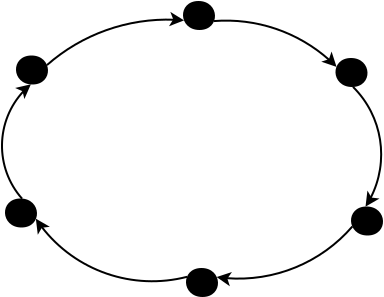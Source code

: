 <?xml version="1.0" encoding="UTF-8"?>
<dia:diagram xmlns:dia="http://www.lysator.liu.se/~alla/dia/">
  <dia:layer name="Фон" visible="true" active="true">
    <dia:object type="Standard - Beziergon" version="0" id="O0">
      <dia:attribute name="obj_pos">
        <dia:point val="22.75,7.7"/>
      </dia:attribute>
      <dia:attribute name="obj_bb">
        <dia:rectangle val="21.974,7.65;23.576,9.1"/>
      </dia:attribute>
      <dia:attribute name="bez_points">
        <dia:point val="22.75,7.7"/>
        <dia:point val="23.75,7.7"/>
        <dia:point val="23.8,9.05"/>
        <dia:point val="22.8,9.05"/>
        <dia:point val="21.8,9.05"/>
        <dia:point val="21.75,7.7"/>
      </dia:attribute>
      <dia:attribute name="corner_types">
        <dia:enum val="0"/>
        <dia:enum val="1"/>
        <dia:enum val="0"/>
      </dia:attribute>
      <dia:attribute name="line_width">
        <dia:real val="0.1"/>
      </dia:attribute>
      <dia:attribute name="inner_color">
        <dia:color val="#000000"/>
      </dia:attribute>
      <dia:attribute name="show_background">
        <dia:boolean val="true"/>
      </dia:attribute>
    </dia:object>
    <dia:object type="Standard - Beziergon" version="0" id="O1">
      <dia:attribute name="obj_pos">
        <dia:point val="6.225,14.725"/>
      </dia:attribute>
      <dia:attribute name="obj_bb">
        <dia:rectangle val="5.45,14.675;7.051,16.125"/>
      </dia:attribute>
      <dia:attribute name="bez_points">
        <dia:point val="6.225,14.725"/>
        <dia:point val="7.225,14.725"/>
        <dia:point val="7.275,16.075"/>
        <dia:point val="6.275,16.075"/>
        <dia:point val="5.275,16.075"/>
        <dia:point val="5.225,14.725"/>
      </dia:attribute>
      <dia:attribute name="corner_types">
        <dia:enum val="0"/>
        <dia:enum val="1"/>
        <dia:enum val="0"/>
      </dia:attribute>
      <dia:attribute name="line_width">
        <dia:real val="0.1"/>
      </dia:attribute>
      <dia:attribute name="inner_color">
        <dia:color val="#000000"/>
      </dia:attribute>
      <dia:attribute name="show_background">
        <dia:boolean val="true"/>
      </dia:attribute>
    </dia:object>
    <dia:object type="Standard - Beziergon" version="0" id="O2">
      <dia:attribute name="obj_pos">
        <dia:point val="15.126,4.85"/>
      </dia:attribute>
      <dia:attribute name="obj_bb">
        <dia:rectangle val="14.35,4.8;15.951,6.25"/>
      </dia:attribute>
      <dia:attribute name="bez_points">
        <dia:point val="15.126,4.85"/>
        <dia:point val="16.125,4.85"/>
        <dia:point val="16.175,6.2"/>
        <dia:point val="15.175,6.2"/>
        <dia:point val="14.175,6.2"/>
        <dia:point val="14.126,4.85"/>
      </dia:attribute>
      <dia:attribute name="corner_types">
        <dia:enum val="0"/>
        <dia:enum val="1"/>
        <dia:enum val="0"/>
      </dia:attribute>
      <dia:attribute name="line_width">
        <dia:real val="0.1"/>
      </dia:attribute>
      <dia:attribute name="inner_color">
        <dia:color val="#000000"/>
      </dia:attribute>
      <dia:attribute name="show_background">
        <dia:boolean val="true"/>
      </dia:attribute>
    </dia:object>
    <dia:object type="Standard - Beziergon" version="0" id="O3">
      <dia:attribute name="obj_pos">
        <dia:point val="6.775,7.575"/>
      </dia:attribute>
      <dia:attribute name="obj_bb">
        <dia:rectangle val="6,7.525;7.601,8.975"/>
      </dia:attribute>
      <dia:attribute name="bez_points">
        <dia:point val="6.775,7.575"/>
        <dia:point val="7.775,7.575"/>
        <dia:point val="7.825,8.925"/>
        <dia:point val="6.825,8.925"/>
        <dia:point val="5.825,8.925"/>
        <dia:point val="5.775,7.575"/>
      </dia:attribute>
      <dia:attribute name="corner_types">
        <dia:enum val="0"/>
        <dia:enum val="1"/>
        <dia:enum val="0"/>
      </dia:attribute>
      <dia:attribute name="line_width">
        <dia:real val="0.1"/>
      </dia:attribute>
      <dia:attribute name="inner_color">
        <dia:color val="#000000"/>
      </dia:attribute>
      <dia:attribute name="show_background">
        <dia:boolean val="true"/>
      </dia:attribute>
    </dia:object>
    <dia:object type="Standard - Beziergon" version="0" id="O4">
      <dia:attribute name="obj_pos">
        <dia:point val="15.275,18.2"/>
      </dia:attribute>
      <dia:attribute name="obj_bb">
        <dia:rectangle val="14.5,18.15;16.101,19.6"/>
      </dia:attribute>
      <dia:attribute name="bez_points">
        <dia:point val="15.275,18.2"/>
        <dia:point val="16.276,18.2"/>
        <dia:point val="16.326,19.55"/>
        <dia:point val="15.325,19.55"/>
        <dia:point val="14.325,19.55"/>
        <dia:point val="14.275,18.2"/>
      </dia:attribute>
      <dia:attribute name="corner_types">
        <dia:enum val="0"/>
        <dia:enum val="1"/>
        <dia:enum val="0"/>
      </dia:attribute>
      <dia:attribute name="line_width">
        <dia:real val="0.1"/>
      </dia:attribute>
      <dia:attribute name="inner_color">
        <dia:color val="#000000"/>
      </dia:attribute>
      <dia:attribute name="show_background">
        <dia:boolean val="true"/>
      </dia:attribute>
    </dia:object>
    <dia:object type="Standard - Beziergon" version="0" id="O5">
      <dia:attribute name="obj_pos">
        <dia:point val="23.526,15.125"/>
      </dia:attribute>
      <dia:attribute name="obj_bb">
        <dia:rectangle val="22.75,15.075;24.351,16.525"/>
      </dia:attribute>
      <dia:attribute name="bez_points">
        <dia:point val="23.526,15.125"/>
        <dia:point val="24.526,15.125"/>
        <dia:point val="24.576,16.475"/>
        <dia:point val="23.576,16.475"/>
        <dia:point val="22.576,16.475"/>
        <dia:point val="22.526,15.125"/>
      </dia:attribute>
      <dia:attribute name="corner_types">
        <dia:enum val="0"/>
        <dia:enum val="1"/>
        <dia:enum val="0"/>
      </dia:attribute>
      <dia:attribute name="line_width">
        <dia:real val="0.1"/>
      </dia:attribute>
      <dia:attribute name="inner_color">
        <dia:color val="#000000"/>
      </dia:attribute>
      <dia:attribute name="show_background">
        <dia:boolean val="true"/>
      </dia:attribute>
    </dia:object>
    <dia:object type="Standard - Arc" version="0" id="O6">
      <dia:attribute name="obj_pos">
        <dia:point val="6.8,8.25"/>
      </dia:attribute>
      <dia:attribute name="obj_bb">
        <dia:rectangle val="6.737,5.149;15.213,8.313"/>
      </dia:attribute>
      <dia:attribute name="conn_endpoints">
        <dia:point val="6.8,8.25"/>
        <dia:point val="15.15,5.525"/>
      </dia:attribute>
      <dia:attribute name="curve_distance">
        <dia:real val="-0.744"/>
      </dia:attribute>
      <dia:attribute name="end_arrow">
        <dia:enum val="22"/>
      </dia:attribute>
      <dia:attribute name="end_arrow_length">
        <dia:real val="0.5"/>
      </dia:attribute>
      <dia:attribute name="end_arrow_width">
        <dia:real val="0.5"/>
      </dia:attribute>
      <dia:connections>
        <dia:connection handle="0" to="O3" connection="4"/>
        <dia:connection handle="1" to="O2" connection="4"/>
      </dia:connections>
    </dia:object>
    <dia:object type="Standard - Arc" version="0" id="O7">
      <dia:attribute name="obj_pos">
        <dia:point val="15.15,5.525"/>
      </dia:attribute>
      <dia:attribute name="obj_bb">
        <dia:rectangle val="15.086,5.461;22.839,8.439"/>
      </dia:attribute>
      <dia:attribute name="conn_endpoints">
        <dia:point val="15.15,5.525"/>
        <dia:point val="22.775,8.375"/>
      </dia:attribute>
      <dia:attribute name="curve_distance">
        <dia:real val="-0.725"/>
      </dia:attribute>
      <dia:attribute name="end_arrow">
        <dia:enum val="22"/>
      </dia:attribute>
      <dia:attribute name="end_arrow_length">
        <dia:real val="0.5"/>
      </dia:attribute>
      <dia:attribute name="end_arrow_width">
        <dia:real val="0.5"/>
      </dia:attribute>
      <dia:connections>
        <dia:connection handle="0" to="O2" connection="4"/>
        <dia:connection handle="1" to="O0" connection="4"/>
      </dia:connections>
    </dia:object>
    <dia:object type="Standard - Arc" version="0" id="O8">
      <dia:attribute name="obj_pos">
        <dia:point val="22.775,8.375"/>
      </dia:attribute>
      <dia:attribute name="obj_bb">
        <dia:rectangle val="22.72,8.32;24.322,15.855"/>
      </dia:attribute>
      <dia:attribute name="conn_endpoints">
        <dia:point val="22.775,8.375"/>
        <dia:point val="23.55,15.8"/>
      </dia:attribute>
      <dia:attribute name="curve_distance">
        <dia:real val="-1.077"/>
      </dia:attribute>
      <dia:attribute name="end_arrow">
        <dia:enum val="22"/>
      </dia:attribute>
      <dia:attribute name="end_arrow_length">
        <dia:real val="0.5"/>
      </dia:attribute>
      <dia:attribute name="end_arrow_width">
        <dia:real val="0.5"/>
      </dia:attribute>
      <dia:connections>
        <dia:connection handle="0" to="O0" connection="4"/>
        <dia:connection handle="1" to="O5" connection="4"/>
      </dia:connections>
    </dia:object>
    <dia:object type="Standard - Arc" version="0" id="O9">
      <dia:attribute name="obj_pos">
        <dia:point val="23.55,15.8"/>
      </dia:attribute>
      <dia:attribute name="obj_bb">
        <dia:rectangle val="15.236,15.736;23.615,19.279"/>
      </dia:attribute>
      <dia:attribute name="conn_endpoints">
        <dia:point val="23.55,15.8"/>
        <dia:point val="15.3,18.875"/>
      </dia:attribute>
      <dia:attribute name="curve_distance">
        <dia:real val="-0.929"/>
      </dia:attribute>
      <dia:attribute name="end_arrow">
        <dia:enum val="22"/>
      </dia:attribute>
      <dia:attribute name="end_arrow_length">
        <dia:real val="0.5"/>
      </dia:attribute>
      <dia:attribute name="end_arrow_width">
        <dia:real val="0.5"/>
      </dia:attribute>
      <dia:connections>
        <dia:connection handle="0" to="O5" connection="4"/>
        <dia:connection handle="1" to="O4" connection="4"/>
      </dia:connections>
    </dia:object>
    <dia:object type="Standard - Arc" version="0" id="O10">
      <dia:attribute name="obj_pos">
        <dia:point val="15.3,18.875"/>
      </dia:attribute>
      <dia:attribute name="obj_bb">
        <dia:rectangle val="6.186,15.335;15.365,19.044"/>
      </dia:attribute>
      <dia:attribute name="conn_endpoints">
        <dia:point val="15.3,18.875"/>
        <dia:point val="6.25,15.4"/>
      </dia:attribute>
      <dia:attribute name="curve_distance">
        <dia:real val="-1.298"/>
      </dia:attribute>
      <dia:attribute name="end_arrow">
        <dia:enum val="22"/>
      </dia:attribute>
      <dia:attribute name="end_arrow_length">
        <dia:real val="0.5"/>
      </dia:attribute>
      <dia:attribute name="end_arrow_width">
        <dia:real val="0.5"/>
      </dia:attribute>
      <dia:connections>
        <dia:connection handle="0" to="O4" connection="4"/>
        <dia:connection handle="1" to="O1" connection="4"/>
      </dia:connections>
    </dia:object>
    <dia:object type="Standard - Arc" version="0" id="O11">
      <dia:attribute name="obj_pos">
        <dia:point val="6.25,15.4"/>
      </dia:attribute>
      <dia:attribute name="obj_bb">
        <dia:rectangle val="5.246,8.196;6.854,15.454"/>
      </dia:attribute>
      <dia:attribute name="conn_endpoints">
        <dia:point val="6.25,15.4"/>
        <dia:point val="6.8,8.25"/>
      </dia:attribute>
      <dia:attribute name="curve_distance">
        <dia:real val="-1.216"/>
      </dia:attribute>
      <dia:attribute name="end_arrow">
        <dia:enum val="22"/>
      </dia:attribute>
      <dia:attribute name="end_arrow_length">
        <dia:real val="0.5"/>
      </dia:attribute>
      <dia:attribute name="end_arrow_width">
        <dia:real val="0.5"/>
      </dia:attribute>
      <dia:connections>
        <dia:connection handle="0" to="O1" connection="4"/>
        <dia:connection handle="1" to="O3" connection="4"/>
      </dia:connections>
    </dia:object>
  </dia:layer>
</dia:diagram>
